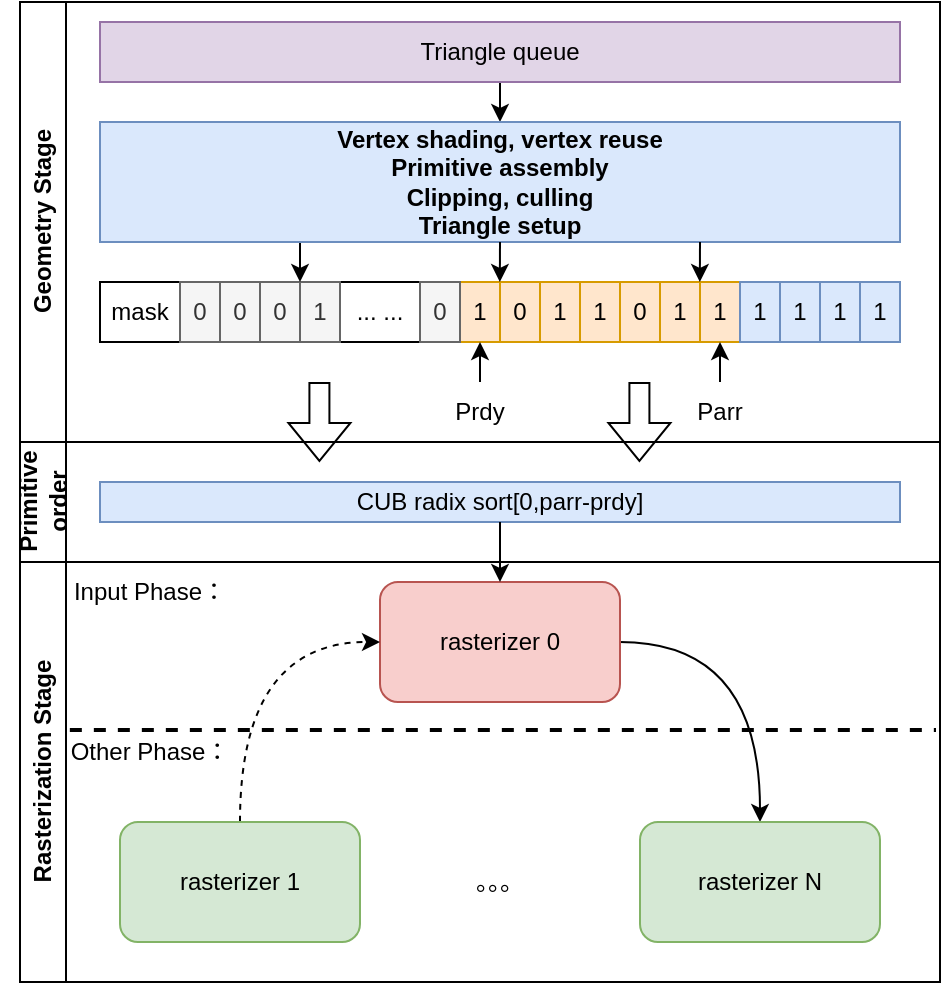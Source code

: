 <mxfile version="24.2.5" type="github">
  <diagram name="第 1 页" id="R0a_DGcPqlOUdR0yVT3M">
    <mxGraphModel dx="1044" dy="1760" grid="1" gridSize="10" guides="1" tooltips="1" connect="1" arrows="1" fold="1" page="1" pageScale="1" pageWidth="827" pageHeight="1169" math="0" shadow="0">
      <root>
        <mxCell id="0" />
        <mxCell id="1" parent="0" />
        <mxCell id="PYF7y9KTU3-PXiWqatS_-15" value="" style="endArrow=none;html=1;rounded=0;exitX=0.002;exitY=0.4;exitDx=0;exitDy=0;exitPerimeter=0;dashed=1;strokeWidth=2;endSize=0;startSize=0;" edge="1" parent="1" source="k40D2sdrNu16etbzWPAA-2">
          <mxGeometry width="50" height="50" relative="1" as="geometry">
            <mxPoint x="240" y="270" as="sourcePoint" />
            <mxPoint x="668" y="264" as="targetPoint" />
          </mxGeometry>
        </mxCell>
        <mxCell id="k40D2sdrNu16etbzWPAA-2" value="Rasterization Stage" style="swimlane;horizontal=0;whiteSpace=wrap;html=1;" parent="1" vertex="1">
          <mxGeometry x="210" y="180" width="460" height="210" as="geometry" />
        </mxCell>
        <mxCell id="PYF7y9KTU3-PXiWqatS_-12" style="edgeStyle=orthogonalEdgeStyle;rounded=0;orthogonalLoop=1;jettySize=auto;html=1;entryX=0.5;entryY=0;entryDx=0;entryDy=0;exitX=1;exitY=0.5;exitDx=0;exitDy=0;curved=1;" edge="1" parent="k40D2sdrNu16etbzWPAA-2" source="PYF7y9KTU3-PXiWqatS_-3" target="PYF7y9KTU3-PXiWqatS_-5">
          <mxGeometry relative="1" as="geometry" />
        </mxCell>
        <mxCell id="PYF7y9KTU3-PXiWqatS_-3" value="rasterizer 0" style="rounded=1;whiteSpace=wrap;html=1;fillColor=#f8cecc;strokeColor=#b85450;" vertex="1" parent="k40D2sdrNu16etbzWPAA-2">
          <mxGeometry x="180" y="10" width="120" height="60" as="geometry" />
        </mxCell>
        <mxCell id="PYF7y9KTU3-PXiWqatS_-11" style="edgeStyle=orthogonalEdgeStyle;rounded=0;orthogonalLoop=1;jettySize=auto;html=1;exitX=0.5;exitY=0;exitDx=0;exitDy=0;entryX=0;entryY=0.5;entryDx=0;entryDy=0;curved=1;dashed=1;" edge="1" parent="k40D2sdrNu16etbzWPAA-2" source="PYF7y9KTU3-PXiWqatS_-4" target="PYF7y9KTU3-PXiWqatS_-3">
          <mxGeometry relative="1" as="geometry" />
        </mxCell>
        <mxCell id="PYF7y9KTU3-PXiWqatS_-4" value="rasterizer 1" style="rounded=1;whiteSpace=wrap;html=1;fillColor=#d5e8d4;strokeColor=#82b366;" vertex="1" parent="k40D2sdrNu16etbzWPAA-2">
          <mxGeometry x="50" y="130" width="120" height="60" as="geometry" />
        </mxCell>
        <mxCell id="PYF7y9KTU3-PXiWqatS_-5" value="rasterizer N" style="rounded=1;whiteSpace=wrap;html=1;fillColor=#d5e8d4;strokeColor=#82b366;" vertex="1" parent="k40D2sdrNu16etbzWPAA-2">
          <mxGeometry x="310" y="130" width="120" height="60" as="geometry" />
        </mxCell>
        <mxCell id="PYF7y9KTU3-PXiWqatS_-6" value="。。。" style="text;html=1;align=center;verticalAlign=middle;whiteSpace=wrap;rounded=0;" vertex="1" parent="k40D2sdrNu16etbzWPAA-2">
          <mxGeometry x="210" y="145" width="60" height="30" as="geometry" />
        </mxCell>
        <mxCell id="PYF7y9KTU3-PXiWqatS_-16" value="Input Phase：" style="text;html=1;align=center;verticalAlign=middle;whiteSpace=wrap;rounded=0;" vertex="1" parent="k40D2sdrNu16etbzWPAA-2">
          <mxGeometry x="-10" width="150" height="30" as="geometry" />
        </mxCell>
        <mxCell id="PYF7y9KTU3-PXiWqatS_-18" value="Other Phase：" style="text;html=1;align=center;verticalAlign=middle;whiteSpace=wrap;rounded=0;" vertex="1" parent="k40D2sdrNu16etbzWPAA-2">
          <mxGeometry x="-10" y="80" width="150" height="30" as="geometry" />
        </mxCell>
        <mxCell id="PYF7y9KTU3-PXiWqatS_-1" value="Geometry Stage" style="swimlane;horizontal=0;whiteSpace=wrap;html=1;" vertex="1" parent="1">
          <mxGeometry x="210" y="-100" width="460" height="220" as="geometry" />
        </mxCell>
        <mxCell id="PYF7y9KTU3-PXiWqatS_-22" value="" style="rounded=0;whiteSpace=wrap;html=1;" vertex="1" parent="PYF7y9KTU3-PXiWqatS_-1">
          <mxGeometry x="40" y="140" width="400" height="30" as="geometry" />
        </mxCell>
        <mxCell id="PYF7y9KTU3-PXiWqatS_-25" value="0" style="rounded=0;whiteSpace=wrap;html=1;fillColor=#f5f5f5;fontColor=#333333;strokeColor=#666666;" vertex="1" parent="PYF7y9KTU3-PXiWqatS_-1">
          <mxGeometry x="80" y="140" width="20" height="30" as="geometry" />
        </mxCell>
        <mxCell id="PYF7y9KTU3-PXiWqatS_-26" value="0" style="rounded=0;whiteSpace=wrap;html=1;fillColor=#f5f5f5;fontColor=#333333;strokeColor=#666666;" vertex="1" parent="PYF7y9KTU3-PXiWqatS_-1">
          <mxGeometry x="100" y="140" width="20" height="30" as="geometry" />
        </mxCell>
        <mxCell id="PYF7y9KTU3-PXiWqatS_-27" value="0" style="rounded=0;whiteSpace=wrap;html=1;fillColor=#f5f5f5;fontColor=#333333;strokeColor=#666666;" vertex="1" parent="PYF7y9KTU3-PXiWqatS_-1">
          <mxGeometry x="120" y="140" width="20" height="30" as="geometry" />
        </mxCell>
        <mxCell id="PYF7y9KTU3-PXiWqatS_-28" value="1" style="rounded=0;whiteSpace=wrap;html=1;fillColor=#f5f5f5;fontColor=#333333;strokeColor=#666666;" vertex="1" parent="PYF7y9KTU3-PXiWqatS_-1">
          <mxGeometry x="140" y="140" width="20" height="30" as="geometry" />
        </mxCell>
        <mxCell id="PYF7y9KTU3-PXiWqatS_-60" style="edgeStyle=orthogonalEdgeStyle;rounded=0;orthogonalLoop=1;jettySize=auto;html=1;exitX=0.5;exitY=1;exitDx=0;exitDy=0;entryX=0.5;entryY=0;entryDx=0;entryDy=0;" edge="1" parent="PYF7y9KTU3-PXiWqatS_-1" source="PYF7y9KTU3-PXiWqatS_-37" target="PYF7y9KTU3-PXiWqatS_-57">
          <mxGeometry relative="1" as="geometry" />
        </mxCell>
        <mxCell id="PYF7y9KTU3-PXiWqatS_-37" value="Triangle queue" style="rounded=0;whiteSpace=wrap;html=1;fillColor=#e1d5e7;strokeColor=#9673a6;" vertex="1" parent="PYF7y9KTU3-PXiWqatS_-1">
          <mxGeometry x="40" y="10" width="400" height="30" as="geometry" />
        </mxCell>
        <mxCell id="PYF7y9KTU3-PXiWqatS_-38" value="1" style="rounded=0;whiteSpace=wrap;html=1;fillColor=#ffe6cc;strokeColor=#d79b00;" vertex="1" parent="PYF7y9KTU3-PXiWqatS_-1">
          <mxGeometry x="280" y="140" width="20" height="30" as="geometry" />
        </mxCell>
        <mxCell id="PYF7y9KTU3-PXiWqatS_-39" value="0" style="rounded=0;whiteSpace=wrap;html=1;fillColor=#ffe6cc;strokeColor=#d79b00;" vertex="1" parent="PYF7y9KTU3-PXiWqatS_-1">
          <mxGeometry x="300" y="140" width="20" height="30" as="geometry" />
        </mxCell>
        <mxCell id="PYF7y9KTU3-PXiWqatS_-40" value="1" style="rounded=0;whiteSpace=wrap;html=1;fillColor=#ffe6cc;strokeColor=#d79b00;" vertex="1" parent="PYF7y9KTU3-PXiWqatS_-1">
          <mxGeometry x="320" y="140" width="20" height="30" as="geometry" />
        </mxCell>
        <mxCell id="PYF7y9KTU3-PXiWqatS_-41" value="1" style="rounded=0;whiteSpace=wrap;html=1;fillColor=#ffe6cc;strokeColor=#d79b00;" vertex="1" parent="PYF7y9KTU3-PXiWqatS_-1">
          <mxGeometry x="340" y="140" width="20" height="30" as="geometry" />
        </mxCell>
        <mxCell id="PYF7y9KTU3-PXiWqatS_-42" value="1" style="rounded=0;whiteSpace=wrap;html=1;fillColor=#dae8fc;strokeColor=#6c8ebf;" vertex="1" parent="PYF7y9KTU3-PXiWqatS_-1">
          <mxGeometry x="360" y="140" width="20" height="30" as="geometry" />
        </mxCell>
        <mxCell id="PYF7y9KTU3-PXiWqatS_-43" value="1" style="rounded=0;whiteSpace=wrap;html=1;fillColor=#ffe6cc;strokeColor=#d79b00;" vertex="1" parent="PYF7y9KTU3-PXiWqatS_-1">
          <mxGeometry x="220" y="140" width="20" height="30" as="geometry" />
        </mxCell>
        <mxCell id="PYF7y9KTU3-PXiWqatS_-44" value="0" style="rounded=0;whiteSpace=wrap;html=1;fillColor=#ffe6cc;strokeColor=#d79b00;" vertex="1" parent="PYF7y9KTU3-PXiWqatS_-1">
          <mxGeometry x="240" y="140" width="20" height="30" as="geometry" />
        </mxCell>
        <mxCell id="PYF7y9KTU3-PXiWqatS_-45" value="1" style="rounded=0;whiteSpace=wrap;html=1;fillColor=#ffe6cc;strokeColor=#d79b00;" vertex="1" parent="PYF7y9KTU3-PXiWqatS_-1">
          <mxGeometry x="260" y="140" width="20" height="30" as="geometry" />
        </mxCell>
        <mxCell id="PYF7y9KTU3-PXiWqatS_-46" value="1" style="rounded=0;whiteSpace=wrap;html=1;fillColor=#dae8fc;strokeColor=#6c8ebf;" vertex="1" parent="PYF7y9KTU3-PXiWqatS_-1">
          <mxGeometry x="380" y="140" width="20" height="30" as="geometry" />
        </mxCell>
        <mxCell id="PYF7y9KTU3-PXiWqatS_-47" value="1" style="rounded=0;whiteSpace=wrap;html=1;fillColor=#dae8fc;strokeColor=#6c8ebf;" vertex="1" parent="PYF7y9KTU3-PXiWqatS_-1">
          <mxGeometry x="400" y="140" width="20" height="30" as="geometry" />
        </mxCell>
        <mxCell id="PYF7y9KTU3-PXiWqatS_-48" value="1" style="rounded=0;whiteSpace=wrap;html=1;fillColor=#dae8fc;strokeColor=#6c8ebf;" vertex="1" parent="PYF7y9KTU3-PXiWqatS_-1">
          <mxGeometry x="420" y="140" width="20" height="30" as="geometry" />
        </mxCell>
        <mxCell id="PYF7y9KTU3-PXiWqatS_-49" value="... ..." style="text;html=1;align=center;verticalAlign=middle;whiteSpace=wrap;rounded=0;" vertex="1" parent="PYF7y9KTU3-PXiWqatS_-1">
          <mxGeometry x="160" y="140" width="40" height="30" as="geometry" />
        </mxCell>
        <mxCell id="PYF7y9KTU3-PXiWqatS_-56" style="edgeStyle=orthogonalEdgeStyle;rounded=0;orthogonalLoop=1;jettySize=auto;html=1;exitX=0.5;exitY=0;exitDx=0;exitDy=0;entryX=0.5;entryY=1;entryDx=0;entryDy=0;fillColor=#ffe6cc;strokeColor=#000000;" edge="1" parent="PYF7y9KTU3-PXiWqatS_-1" source="PYF7y9KTU3-PXiWqatS_-50" target="PYF7y9KTU3-PXiWqatS_-43">
          <mxGeometry relative="1" as="geometry" />
        </mxCell>
        <mxCell id="PYF7y9KTU3-PXiWqatS_-50" value="Prdy" style="text;html=1;align=center;verticalAlign=middle;whiteSpace=wrap;rounded=0;" vertex="1" parent="PYF7y9KTU3-PXiWqatS_-1">
          <mxGeometry x="200" y="190" width="60" height="30" as="geometry" />
        </mxCell>
        <mxCell id="PYF7y9KTU3-PXiWqatS_-54" style="edgeStyle=orthogonalEdgeStyle;rounded=0;orthogonalLoop=1;jettySize=auto;html=1;exitX=0.5;exitY=0;exitDx=0;exitDy=0;entryX=0.5;entryY=1;entryDx=0;entryDy=0;fillColor=#ffe6cc;strokeColor=#000000;" edge="1" parent="PYF7y9KTU3-PXiWqatS_-1" source="PYF7y9KTU3-PXiWqatS_-51" target="PYF7y9KTU3-PXiWqatS_-41">
          <mxGeometry relative="1" as="geometry" />
        </mxCell>
        <mxCell id="PYF7y9KTU3-PXiWqatS_-51" value="Parr" style="text;html=1;align=center;verticalAlign=middle;whiteSpace=wrap;rounded=0;" vertex="1" parent="PYF7y9KTU3-PXiWqatS_-1">
          <mxGeometry x="320" y="190" width="60" height="30" as="geometry" />
        </mxCell>
        <mxCell id="PYF7y9KTU3-PXiWqatS_-61" style="edgeStyle=orthogonalEdgeStyle;rounded=0;orthogonalLoop=1;jettySize=auto;html=1;exitX=0.25;exitY=1;exitDx=0;exitDy=0;entryX=1;entryY=0;entryDx=0;entryDy=0;" edge="1" parent="PYF7y9KTU3-PXiWqatS_-1" source="PYF7y9KTU3-PXiWqatS_-57" target="PYF7y9KTU3-PXiWqatS_-27">
          <mxGeometry relative="1" as="geometry" />
        </mxCell>
        <mxCell id="PYF7y9KTU3-PXiWqatS_-57" value="&lt;b&gt;Vertex shading, vertex reuse&lt;/b&gt;&lt;br&gt;&lt;div&gt;&lt;b&gt;Primitive assembly&lt;/b&gt;&lt;br&gt;&lt;/div&gt;&lt;div&gt;&lt;b&gt;Clipping, culling&lt;/b&gt;&lt;br&gt;&lt;/div&gt;&lt;div&gt;&lt;b&gt;Triangle setup&lt;/b&gt;&lt;br&gt;&lt;/div&gt;" style="rounded=0;whiteSpace=wrap;html=1;fillColor=#dae8fc;strokeColor=#6c8ebf;" vertex="1" parent="PYF7y9KTU3-PXiWqatS_-1">
          <mxGeometry x="40" y="60" width="400" height="60" as="geometry" />
        </mxCell>
        <mxCell id="PYF7y9KTU3-PXiWqatS_-64" style="edgeStyle=orthogonalEdgeStyle;rounded=0;orthogonalLoop=1;jettySize=auto;html=1;exitX=0.5;exitY=1;exitDx=0;exitDy=0;entryX=0.187;entryY=0.2;entryDx=0;entryDy=0;entryPerimeter=0;" edge="1" parent="PYF7y9KTU3-PXiWqatS_-1" source="PYF7y9KTU3-PXiWqatS_-57">
          <mxGeometry relative="1" as="geometry">
            <mxPoint x="239.92" y="140" as="targetPoint" />
          </mxGeometry>
        </mxCell>
        <mxCell id="PYF7y9KTU3-PXiWqatS_-65" style="edgeStyle=orthogonalEdgeStyle;rounded=0;orthogonalLoop=1;jettySize=auto;html=1;exitX=0.75;exitY=1;exitDx=0;exitDy=0;entryX=0.812;entryY=0.2;entryDx=0;entryDy=0;entryPerimeter=0;" edge="1" parent="PYF7y9KTU3-PXiWqatS_-1" source="PYF7y9KTU3-PXiWqatS_-57">
          <mxGeometry relative="1" as="geometry">
            <mxPoint x="339.92" y="140" as="targetPoint" />
          </mxGeometry>
        </mxCell>
        <mxCell id="PYF7y9KTU3-PXiWqatS_-66" value="mask" style="text;html=1;align=center;verticalAlign=middle;whiteSpace=wrap;rounded=0;" vertex="1" parent="PYF7y9KTU3-PXiWqatS_-1">
          <mxGeometry x="30" y="140" width="60" height="30" as="geometry" />
        </mxCell>
        <mxCell id="PYF7y9KTU3-PXiWqatS_-67" value="0" style="rounded=0;whiteSpace=wrap;html=1;fillColor=#f5f5f5;fontColor=#333333;strokeColor=#666666;" vertex="1" parent="PYF7y9KTU3-PXiWqatS_-1">
          <mxGeometry x="200" y="140" width="20" height="30" as="geometry" />
        </mxCell>
        <mxCell id="PYF7y9KTU3-PXiWqatS_-69" value="" style="shape=flexArrow;endArrow=classic;html=1;rounded=0;" edge="1" parent="PYF7y9KTU3-PXiWqatS_-1">
          <mxGeometry width="50" height="50" relative="1" as="geometry">
            <mxPoint x="149.71" y="190" as="sourcePoint" />
            <mxPoint x="149.71" y="230" as="targetPoint" />
          </mxGeometry>
        </mxCell>
        <mxCell id="PYF7y9KTU3-PXiWqatS_-70" value="" style="shape=flexArrow;endArrow=classic;html=1;rounded=0;" edge="1" parent="PYF7y9KTU3-PXiWqatS_-1">
          <mxGeometry width="50" height="50" relative="1" as="geometry">
            <mxPoint x="309.71" y="190" as="sourcePoint" />
            <mxPoint x="309.71" y="230" as="targetPoint" />
          </mxGeometry>
        </mxCell>
        <mxCell id="PYF7y9KTU3-PXiWqatS_-29" value="Primitive order" style="swimlane;horizontal=0;whiteSpace=wrap;html=1;" vertex="1" parent="1">
          <mxGeometry x="210" y="120" width="460" height="60" as="geometry" />
        </mxCell>
        <mxCell id="PYF7y9KTU3-PXiWqatS_-7" value="CUB radix sort[0,parr-prdy]" style="rounded=0;whiteSpace=wrap;html=1;fillColor=#dae8fc;strokeColor=#6c8ebf;" vertex="1" parent="PYF7y9KTU3-PXiWqatS_-29">
          <mxGeometry x="40" y="20" width="400" height="20" as="geometry" />
        </mxCell>
        <mxCell id="PYF7y9KTU3-PXiWqatS_-68" style="edgeStyle=orthogonalEdgeStyle;rounded=0;orthogonalLoop=1;jettySize=auto;html=1;" edge="1" parent="1" source="PYF7y9KTU3-PXiWqatS_-7" target="PYF7y9KTU3-PXiWqatS_-3">
          <mxGeometry relative="1" as="geometry" />
        </mxCell>
      </root>
    </mxGraphModel>
  </diagram>
</mxfile>
